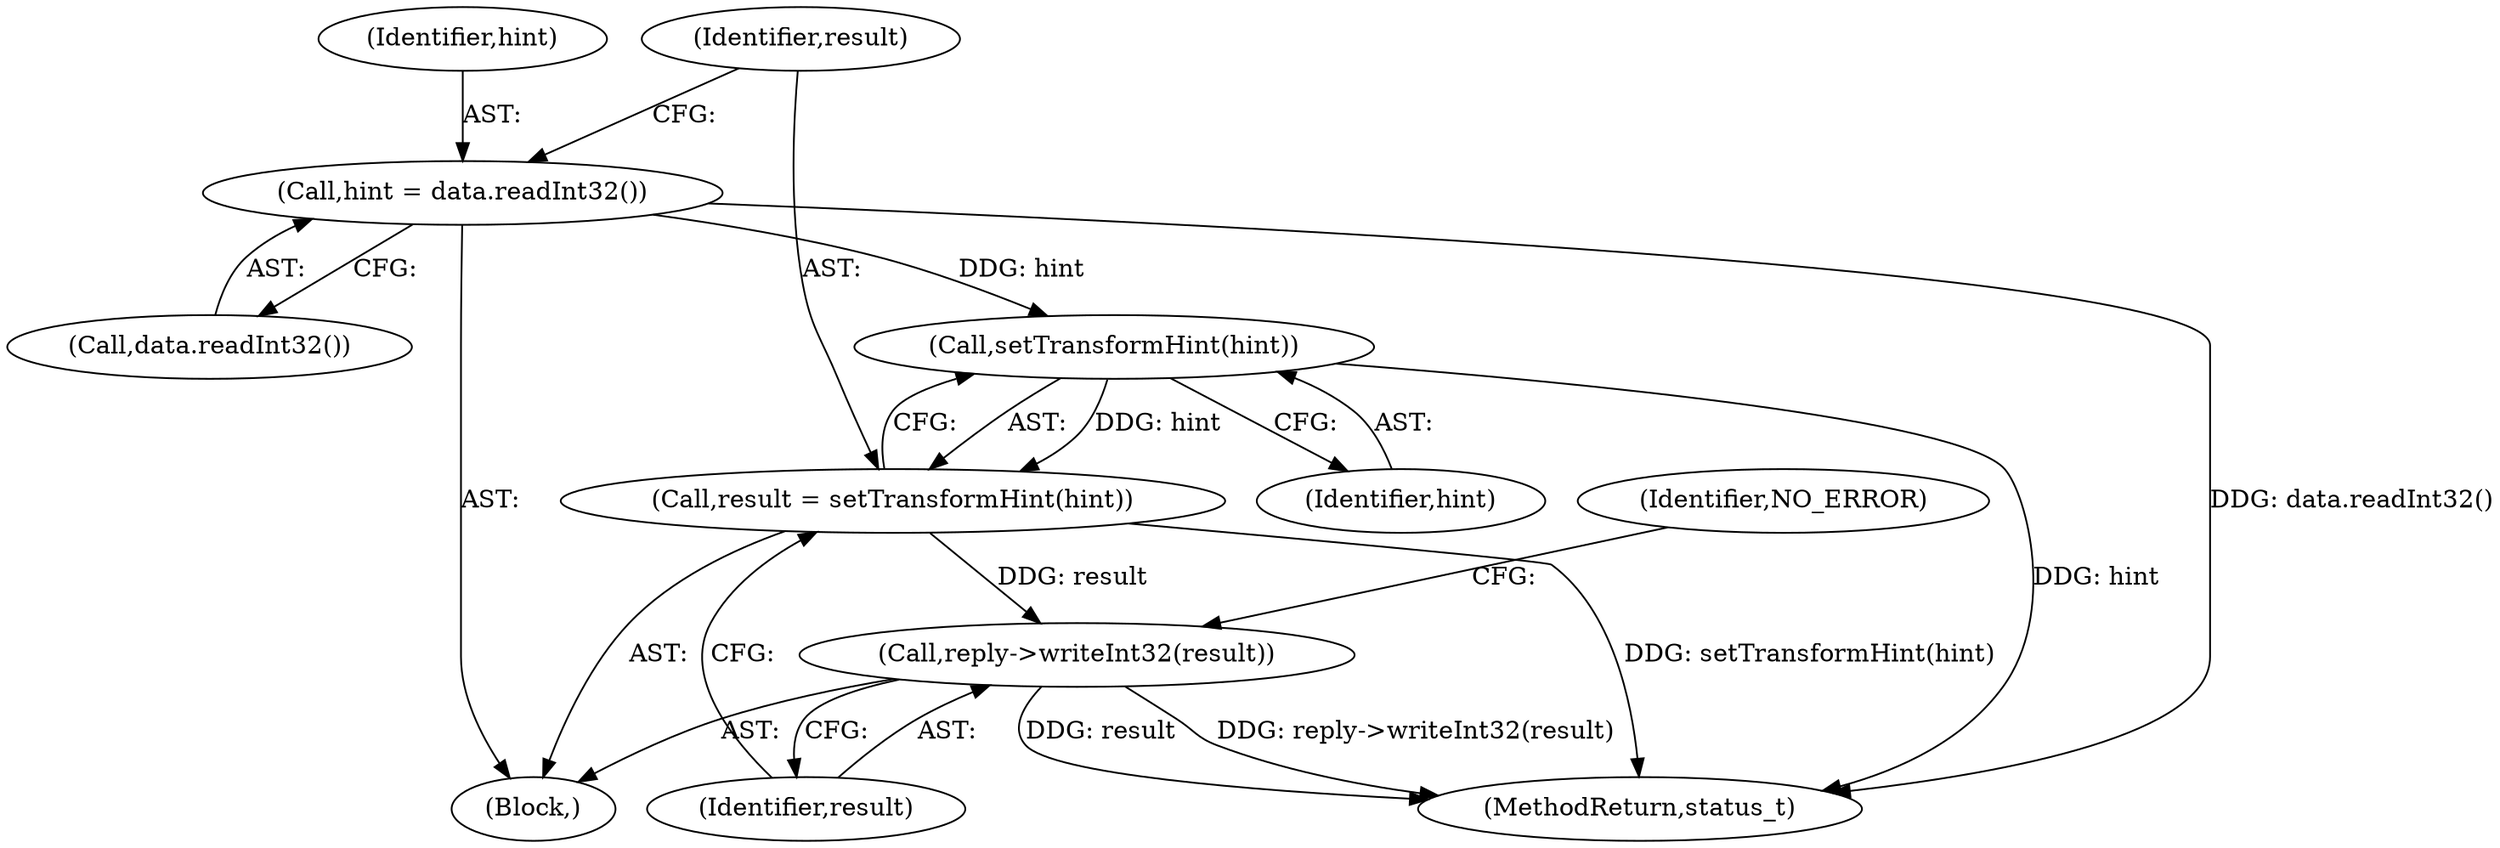 digraph "0_Android_dded8fdbb700d6cc498debc69a780915bc34d755@API" {
"1000436" [label="(Call,hint = data.readInt32())"];
"1000442" [label="(Call,setTransformHint(hint))"];
"1000440" [label="(Call,result = setTransformHint(hint))"];
"1000444" [label="(Call,reply->writeInt32(result))"];
"1000443" [label="(Identifier,hint)"];
"1000441" [label="(Identifier,result)"];
"1000442" [label="(Call,setTransformHint(hint))"];
"1000437" [label="(Identifier,hint)"];
"1000440" [label="(Call,result = setTransformHint(hint))"];
"1000438" [label="(Call,data.readInt32())"];
"1000445" [label="(Identifier,result)"];
"1000476" [label="(MethodReturn,status_t)"];
"1000430" [label="(Block,)"];
"1000436" [label="(Call,hint = data.readInt32())"];
"1000444" [label="(Call,reply->writeInt32(result))"];
"1000447" [label="(Identifier,NO_ERROR)"];
"1000436" -> "1000430"  [label="AST: "];
"1000436" -> "1000438"  [label="CFG: "];
"1000437" -> "1000436"  [label="AST: "];
"1000438" -> "1000436"  [label="AST: "];
"1000441" -> "1000436"  [label="CFG: "];
"1000436" -> "1000476"  [label="DDG: data.readInt32()"];
"1000436" -> "1000442"  [label="DDG: hint"];
"1000442" -> "1000440"  [label="AST: "];
"1000442" -> "1000443"  [label="CFG: "];
"1000443" -> "1000442"  [label="AST: "];
"1000440" -> "1000442"  [label="CFG: "];
"1000442" -> "1000476"  [label="DDG: hint"];
"1000442" -> "1000440"  [label="DDG: hint"];
"1000440" -> "1000430"  [label="AST: "];
"1000441" -> "1000440"  [label="AST: "];
"1000445" -> "1000440"  [label="CFG: "];
"1000440" -> "1000476"  [label="DDG: setTransformHint(hint)"];
"1000440" -> "1000444"  [label="DDG: result"];
"1000444" -> "1000430"  [label="AST: "];
"1000444" -> "1000445"  [label="CFG: "];
"1000445" -> "1000444"  [label="AST: "];
"1000447" -> "1000444"  [label="CFG: "];
"1000444" -> "1000476"  [label="DDG: result"];
"1000444" -> "1000476"  [label="DDG: reply->writeInt32(result)"];
}
